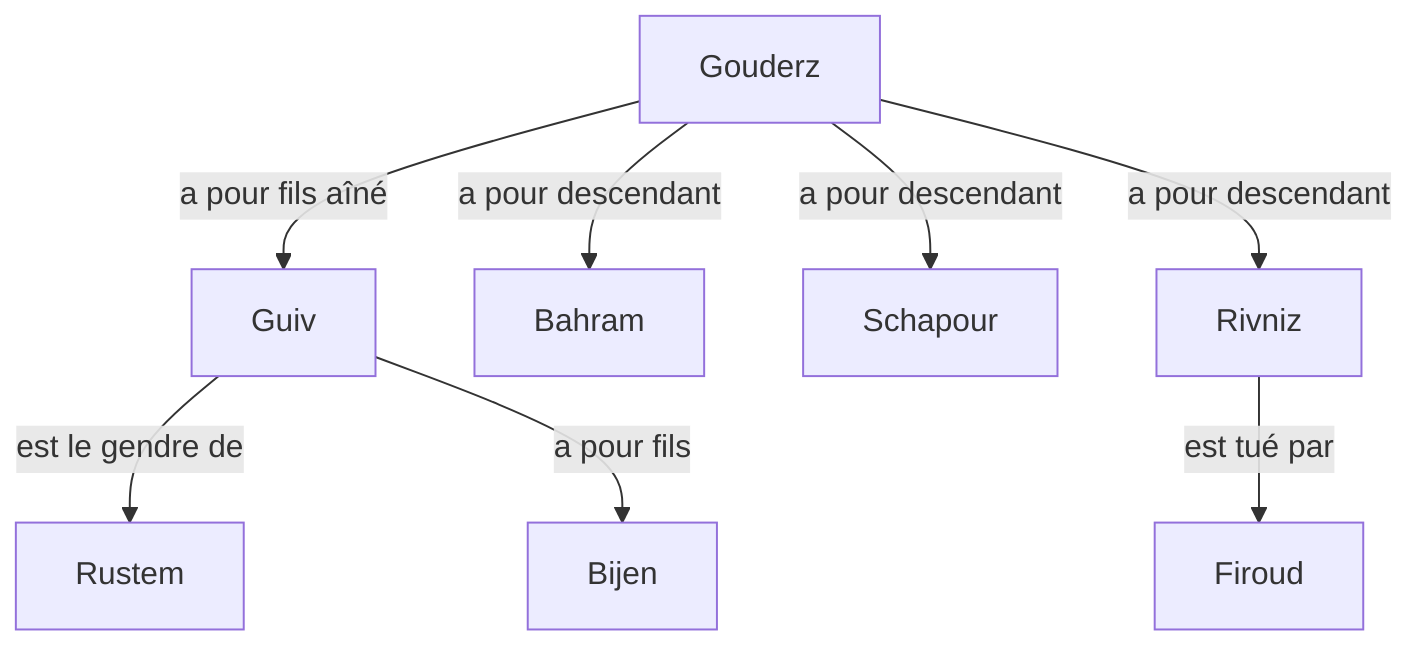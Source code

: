 graph TD
Gouderz --a pour fils aîné--> Guiv
Gouderz --a pour descendant--> Bahram
Gouderz --a pour descendant--> Schapour
Gouderz --a pour descendant--> Rivniz
Guiv --est le gendre de--> Rustem
Guiv --a pour fils--> Bijen
Rivniz --est tué par--> Firoud